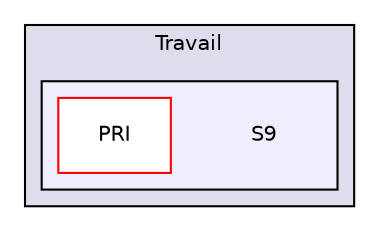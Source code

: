 digraph "/Users/robin/Google Drive/Travail/S9" {
  compound=true
  node [ fontsize="10", fontname="Helvetica"];
  edge [ labelfontsize="10", labelfontname="Helvetica"];
  subgraph clusterdir_74881feed1062dc67fe816c5e925d811 {
    graph [ bgcolor="#ddddee", pencolor="black", label="Travail" fontname="Helvetica", fontsize="10", URL="dir_74881feed1062dc67fe816c5e925d811.html"]
  subgraph clusterdir_ff699ce3662cefb8b2924e539db22bfd {
    graph [ bgcolor="#eeeeff", pencolor="black", label="" URL="dir_ff699ce3662cefb8b2924e539db22bfd.html"];
    dir_ff699ce3662cefb8b2924e539db22bfd [shape=plaintext label="S9"];
    dir_e8639fdf70bda0ed32b7f9cda43c80a8 [shape=box label="PRI" color="red" fillcolor="white" style="filled" URL="dir_e8639fdf70bda0ed32b7f9cda43c80a8.html"];
  }
  }
}

